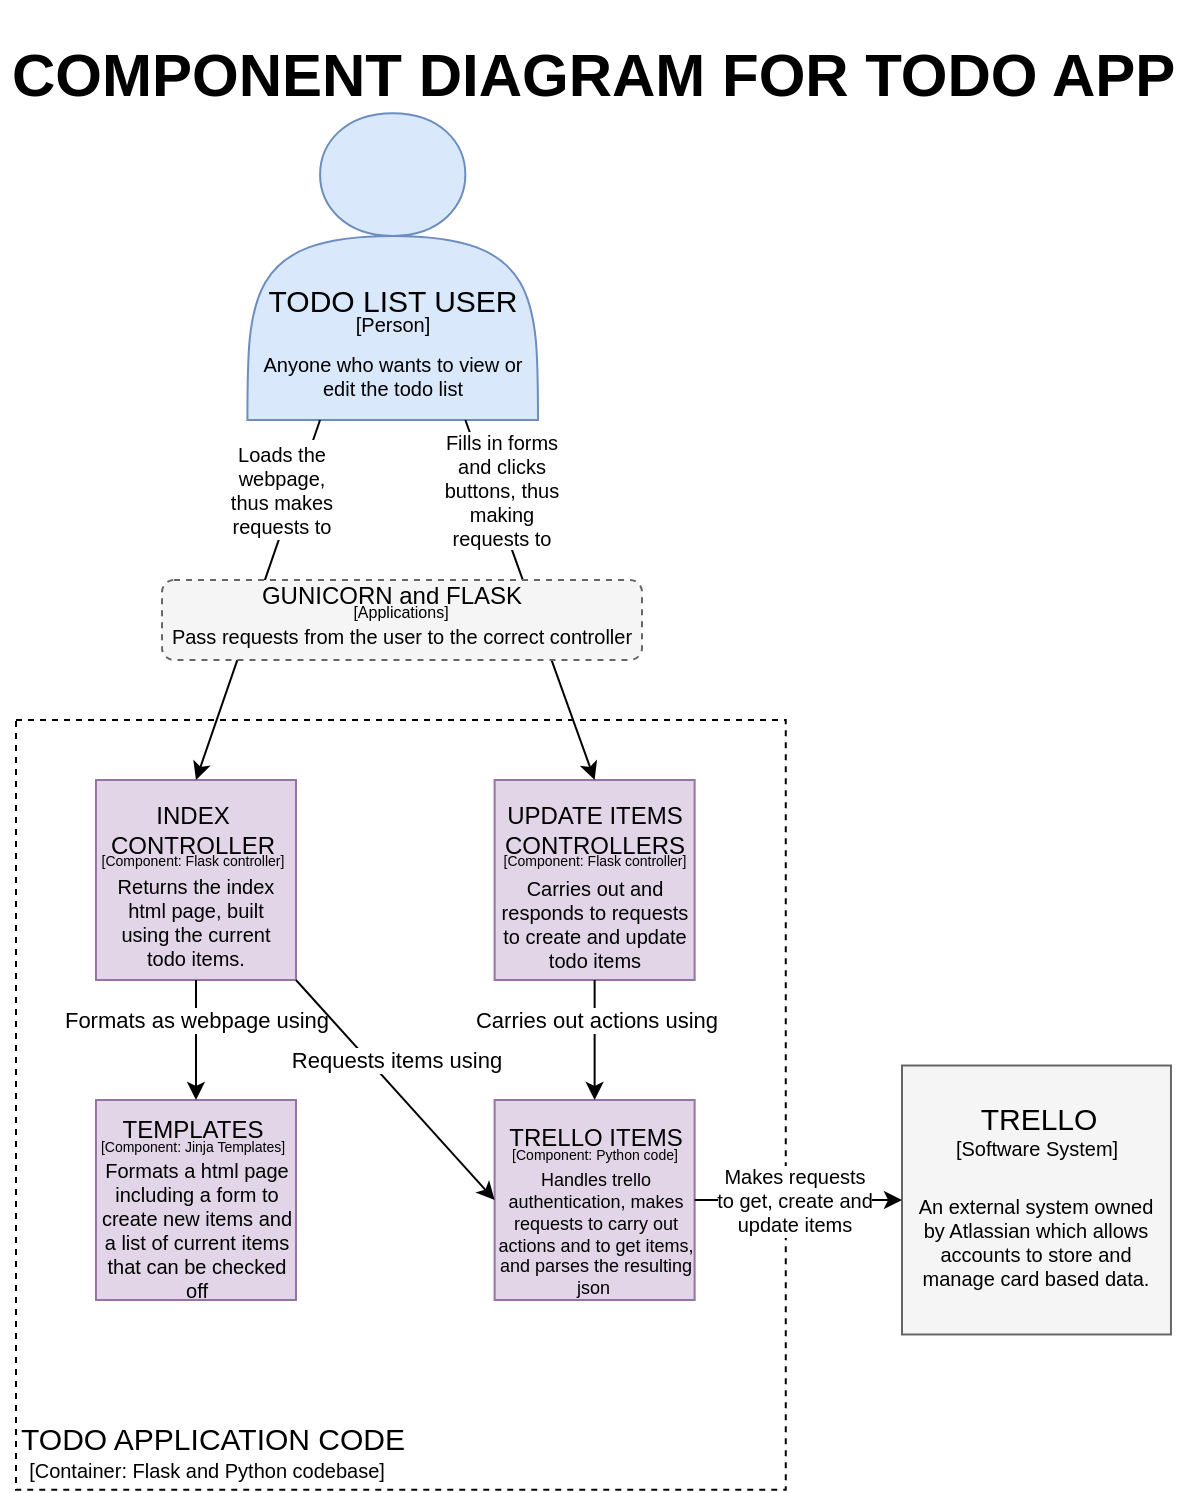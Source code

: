 <mxfile version="17.4.2" type="device"><diagram id="-aGGuwPRnBQ7sbJCZLGH" name="Page-1"><mxGraphModel dx="1269" dy="287" grid="1" gridSize="10" guides="1" tooltips="1" connect="1" arrows="1" fold="1" page="1" pageScale="1" pageWidth="827" pageHeight="1169" math="0" shadow="0"><root><mxCell id="0"/><mxCell id="1" parent="0"/><mxCell id="_NwvKuyy20MNWxqWzenU-1" value="&lt;h1&gt;COMPONENT DIAGRAM FOR TODO APP&lt;/h1&gt;" style="text;html=1;strokeColor=none;fillColor=none;spacing=5;spacingTop=-20;whiteSpace=wrap;overflow=hidden;rounded=0;fontSize=15;" parent="1" vertex="1"><mxGeometry x="-760.01" y="10" width="600" height="46.59" as="geometry"/></mxCell><mxCell id="_NwvKuyy20MNWxqWzenU-2" value="" style="whiteSpace=wrap;html=1;aspect=fixed;fontSize=10;dashed=1;fillColor=default;" parent="1" vertex="1"><mxGeometry x="-753" y="360" width="384.88" height="384.88" as="geometry"/></mxCell><mxCell id="_NwvKuyy20MNWxqWzenU-45" value="" style="shape=actor;whiteSpace=wrap;html=1;fillColor=#dae8fc;strokeColor=#6c8ebf;" parent="1" vertex="1"><mxGeometry x="-637.29" y="56.59" width="145.29" height="153.41" as="geometry"/></mxCell><mxCell id="_NwvKuyy20MNWxqWzenU-46" value="&lt;font style=&quot;font-size: 15px;&quot;&gt;TODO LIST USER&lt;/font&gt;" style="text;html=1;align=center;verticalAlign=middle;resizable=0;points=[];autosize=1;strokeColor=none;fillColor=none;fontSize=15;" parent="1" vertex="1"><mxGeometry x="-634.642" y="139.997" width="140" height="20" as="geometry"/></mxCell><mxCell id="_NwvKuyy20MNWxqWzenU-47" value="&lt;font style=&quot;font-size: 10px;&quot;&gt;Anyone who wants to view or edit the todo list&lt;/font&gt;" style="text;html=1;strokeColor=none;fillColor=none;align=center;verticalAlign=middle;whiteSpace=wrap;rounded=0;fontSize=10;" parent="1" vertex="1"><mxGeometry x="-639.369" y="171.852" width="149.447" height="32.418" as="geometry"/></mxCell><mxCell id="_NwvKuyy20MNWxqWzenU-48" value="[Person]" style="text;html=1;align=center;verticalAlign=middle;resizable=0;points=[];autosize=1;strokeColor=none;fillColor=none;fontSize=10;" parent="1" vertex="1"><mxGeometry x="-589.65" y="151.851" width="50" height="20" as="geometry"/></mxCell><mxCell id="_NwvKuyy20MNWxqWzenU-49" value="&lt;font style=&quot;font-size: 15px&quot;&gt;TODO APPLICATION CODE&lt;/font&gt;" style="text;html=1;align=center;verticalAlign=middle;resizable=0;points=[];autosize=1;strokeColor=none;fillColor=none;fontSize=10;" parent="1" vertex="1"><mxGeometry x="-760.01" y="708.997" width="210" height="20" as="geometry"/></mxCell><mxCell id="_NwvKuyy20MNWxqWzenU-50" value="&lt;font style=&quot;font-size: 10px&quot;&gt;[Container: Flask and Python codebase]&lt;/font&gt;" style="text;html=1;align=center;verticalAlign=middle;resizable=0;points=[];autosize=1;strokeColor=none;fillColor=none;fontSize=5;" parent="1" vertex="1"><mxGeometry x="-753.007" y="729.872" width="190" height="10" as="geometry"/></mxCell><mxCell id="_NwvKuyy20MNWxqWzenU-51" value="" style="whiteSpace=wrap;html=1;aspect=fixed;fontSize=10;strokeColor=#666666;fillColor=#f5f5f5;fontColor=#333333;" parent="1" vertex="1"><mxGeometry x="-310" y="532.76" width="134.48" height="134.48" as="geometry"/></mxCell><mxCell id="_NwvKuyy20MNWxqWzenU-52" value="&lt;font style=&quot;font-size: 15px&quot;&gt;TRELLO&lt;/font&gt;" style="text;html=1;align=center;verticalAlign=middle;resizable=0;points=[];autosize=1;strokeColor=none;fillColor=none;fontSize=10;" parent="1" vertex="1"><mxGeometry x="-277.291" y="548.578" width="70" height="20" as="geometry"/></mxCell><mxCell id="_NwvKuyy20MNWxqWzenU-53" value="&lt;font style=&quot;font-size: 10px&quot;&gt;[Software System]&lt;/font&gt;" style="text;html=1;align=center;verticalAlign=middle;resizable=0;points=[];autosize=1;strokeColor=none;fillColor=none;fontSize=5;" parent="1" vertex="1"><mxGeometry x="-292.756" y="569.242" width="100" height="10" as="geometry"/></mxCell><mxCell id="_NwvKuyy20MNWxqWzenU-54" value="&lt;font style=&quot;font-size: 10px&quot;&gt;An external system owned by Atlassian which allows accounts to store and manage card based data.&lt;/font&gt;" style="text;html=1;strokeColor=none;fillColor=none;align=center;verticalAlign=top;whiteSpace=wrap;rounded=0;fontSize=5;" parent="1" vertex="1"><mxGeometry x="-307.76" y="590.862" width="130" height="70.37" as="geometry"/></mxCell><mxCell id="_NwvKuyy20MNWxqWzenU-55" value="" style="whiteSpace=wrap;html=1;aspect=fixed;fillColor=#e1d5e7;strokeColor=#9673a6;" parent="1" vertex="1"><mxGeometry x="-713.01" y="390" width="100" height="100" as="geometry"/></mxCell><mxCell id="_NwvKuyy20MNWxqWzenU-56" value="INDEX CONTROLLER" style="text;html=1;strokeColor=none;fillColor=none;align=center;verticalAlign=middle;whiteSpace=wrap;rounded=0;" parent="1" vertex="1"><mxGeometry x="-713.01" y="400" width="97.36" height="30" as="geometry"/></mxCell><mxCell id="_NwvKuyy20MNWxqWzenU-57" value="" style="whiteSpace=wrap;html=1;aspect=fixed;fillColor=#e1d5e7;strokeColor=#9673a6;" parent="1" vertex="1"><mxGeometry x="-513.69" y="550" width="100" height="100" as="geometry"/></mxCell><mxCell id="_NwvKuyy20MNWxqWzenU-58" value="TRELLO ITEMS" style="text;html=1;strokeColor=none;fillColor=none;align=center;verticalAlign=middle;whiteSpace=wrap;rounded=0;" parent="1" vertex="1"><mxGeometry x="-510.36" y="553.62" width="93.67" height="30" as="geometry"/></mxCell><mxCell id="_NwvKuyy20MNWxqWzenU-59" value="" style="whiteSpace=wrap;html=1;aspect=fixed;fillColor=#e1d5e7;strokeColor=#9673a6;" parent="1" vertex="1"><mxGeometry x="-513.69" y="390" width="100" height="100" as="geometry"/></mxCell><mxCell id="_NwvKuyy20MNWxqWzenU-60" value="UPDATE ITEMS CONTROLLERS" style="text;html=1;strokeColor=none;fillColor=none;align=center;verticalAlign=middle;whiteSpace=wrap;rounded=0;" parent="1" vertex="1"><mxGeometry x="-527.37" y="400" width="127.36" height="30" as="geometry"/></mxCell><mxCell id="_NwvKuyy20MNWxqWzenU-61" value="" style="whiteSpace=wrap;html=1;aspect=fixed;fillColor=#e1d5e7;strokeColor=#9673a6;" parent="1" vertex="1"><mxGeometry x="-713.01" y="550" width="100" height="100" as="geometry"/></mxCell><mxCell id="_NwvKuyy20MNWxqWzenU-62" value="TEMPLATES" style="text;html=1;strokeColor=none;fillColor=none;align=center;verticalAlign=middle;whiteSpace=wrap;rounded=0;" parent="1" vertex="1"><mxGeometry x="-728.01" y="550" width="127.36" height="30" as="geometry"/></mxCell><mxCell id="_NwvKuyy20MNWxqWzenU-69" value="" style="endArrow=classic;html=1;rounded=0;exitX=0.75;exitY=1;exitDx=0;exitDy=0;entryX=0.5;entryY=0;entryDx=0;entryDy=0;" parent="1" source="_NwvKuyy20MNWxqWzenU-45" target="_NwvKuyy20MNWxqWzenU-59" edge="1"><mxGeometry relative="1" as="geometry"><mxPoint x="-540" y="260" as="sourcePoint"/><mxPoint x="-480" y="480" as="targetPoint"/></mxGeometry></mxCell><mxCell id="_NwvKuyy20MNWxqWzenU-71" value="" style="endArrow=classic;html=1;rounded=0;exitX=0.25;exitY=1;exitDx=0;exitDy=0;entryX=0.5;entryY=0;entryDx=0;entryDy=0;" parent="1" source="_NwvKuyy20MNWxqWzenU-45" target="_NwvKuyy20MNWxqWzenU-55" edge="1"><mxGeometry relative="1" as="geometry"><mxPoint x="-580" y="360" as="sourcePoint"/><mxPoint x="-480" y="360" as="targetPoint"/></mxGeometry></mxCell><mxCell id="_NwvKuyy20MNWxqWzenU-73" value="" style="endArrow=classic;html=1;rounded=0;exitX=0.5;exitY=1;exitDx=0;exitDy=0;entryX=0.5;entryY=0;entryDx=0;entryDy=0;" parent="1" source="_NwvKuyy20MNWxqWzenU-55" target="_NwvKuyy20MNWxqWzenU-61" edge="1"><mxGeometry relative="1" as="geometry"><mxPoint x="-573" y="430" as="sourcePoint"/><mxPoint x="-473" y="430" as="targetPoint"/></mxGeometry></mxCell><mxCell id="_NwvKuyy20MNWxqWzenU-74" value="Formats as webpage using" style="edgeLabel;resizable=0;html=1;align=center;verticalAlign=middle;fillColor=none;" parent="_NwvKuyy20MNWxqWzenU-73" connectable="0" vertex="1"><mxGeometry relative="1" as="geometry"><mxPoint y="-10" as="offset"/></mxGeometry></mxCell><mxCell id="_NwvKuyy20MNWxqWzenU-75" value="" style="endArrow=classic;html=1;rounded=0;exitX=1;exitY=1;exitDx=0;exitDy=0;entryX=0;entryY=0.5;entryDx=0;entryDy=0;" parent="1" source="_NwvKuyy20MNWxqWzenU-55" target="_NwvKuyy20MNWxqWzenU-57" edge="1"><mxGeometry relative="1" as="geometry"><mxPoint x="-573" y="430" as="sourcePoint"/><mxPoint x="-473" y="430" as="targetPoint"/></mxGeometry></mxCell><mxCell id="_NwvKuyy20MNWxqWzenU-76" value="Requests items using" style="edgeLabel;resizable=0;html=1;align=center;verticalAlign=middle;fillColor=none;" parent="_NwvKuyy20MNWxqWzenU-75" connectable="0" vertex="1"><mxGeometry relative="1" as="geometry"><mxPoint y="-15" as="offset"/></mxGeometry></mxCell><mxCell id="_NwvKuyy20MNWxqWzenU-77" value="" style="endArrow=classic;html=1;rounded=0;exitX=0.5;exitY=1;exitDx=0;exitDy=0;" parent="1" source="_NwvKuyy20MNWxqWzenU-59" target="_NwvKuyy20MNWxqWzenU-57" edge="1"><mxGeometry relative="1" as="geometry"><mxPoint x="-573" y="430" as="sourcePoint"/><mxPoint x="-473" y="430" as="targetPoint"/></mxGeometry></mxCell><mxCell id="_NwvKuyy20MNWxqWzenU-78" value="Carries out actions using" style="edgeLabel;resizable=0;html=1;align=center;verticalAlign=middle;fillColor=none;" parent="_NwvKuyy20MNWxqWzenU-77" connectable="0" vertex="1"><mxGeometry relative="1" as="geometry"><mxPoint y="-10" as="offset"/></mxGeometry></mxCell><mxCell id="_NwvKuyy20MNWxqWzenU-79" value="" style="endArrow=classic;html=1;rounded=0;exitX=1;exitY=0.5;exitDx=0;exitDy=0;entryX=0;entryY=0.5;entryDx=0;entryDy=0;" parent="1" source="_NwvKuyy20MNWxqWzenU-57" target="_NwvKuyy20MNWxqWzenU-51" edge="1"><mxGeometry relative="1" as="geometry"><mxPoint x="-573" y="490" as="sourcePoint"/><mxPoint x="-473" y="490" as="targetPoint"/></mxGeometry></mxCell><mxCell id="_NwvKuyy20MNWxqWzenU-80" value="Makes requests &lt;br style=&quot;font-size: 10px;&quot;&gt;to get, create and&lt;br style=&quot;font-size: 10px;&quot;&gt;update items" style="edgeLabel;resizable=0;html=1;align=center;verticalAlign=middle;fillColor=none;fontSize=10;" parent="_NwvKuyy20MNWxqWzenU-79" connectable="0" vertex="1"><mxGeometry relative="1" as="geometry"><mxPoint x="-3" as="offset"/></mxGeometry></mxCell><mxCell id="_NwvKuyy20MNWxqWzenU-81" value="&lt;span style=&quot;font-size: 10px ; background-color: rgb(255 , 255 , 255)&quot;&gt;Loads the webpage, thus&amp;nbsp;makes requests to&lt;/span&gt;" style="text;html=1;align=center;verticalAlign=middle;whiteSpace=wrap;rounded=0;fontSize=10;fillColor=default;" parent="1" vertex="1"><mxGeometry x="-649.65" y="220" width="60" height="50" as="geometry"/></mxCell><mxCell id="_NwvKuyy20MNWxqWzenU-85" value="&lt;span style=&quot;font-size: 10px ; background-color: rgb(255 , 255 , 255)&quot;&gt;Fills in forms and clicks buttons, thus making requests to&lt;/span&gt;" style="text;html=1;align=center;verticalAlign=middle;whiteSpace=wrap;rounded=0;fontSize=10;fillColor=default;" parent="1" vertex="1"><mxGeometry x="-539.65" y="220" width="60" height="50" as="geometry"/></mxCell><mxCell id="_NwvKuyy20MNWxqWzenU-89" value="" style="rounded=1;whiteSpace=wrap;html=1;dashed=1;fontSize=10;fillColor=#f5f5f5;fontColor=#333333;strokeColor=#666666;" parent="1" vertex="1"><mxGeometry x="-680" y="290" width="240" height="40" as="geometry"/></mxCell><mxCell id="_NwvKuyy20MNWxqWzenU-90" value="GUNICORN and FLASK" style="text;html=1;strokeColor=none;fillColor=none;align=center;verticalAlign=middle;whiteSpace=wrap;rounded=0;" parent="1" vertex="1"><mxGeometry x="-690" y="293" width="250" height="10" as="geometry"/></mxCell><mxCell id="_NwvKuyy20MNWxqWzenU-91" value="[Applications]" style="text;html=1;align=center;verticalAlign=middle;resizable=0;points=[];autosize=1;strokeColor=none;fillColor=none;fontSize=8;" parent="1" vertex="1"><mxGeometry x="-591.0" y="296.001" width="60" height="20" as="geometry"/></mxCell><mxCell id="_NwvKuyy20MNWxqWzenU-92" value="&lt;span style=&quot;font-size: 10px&quot;&gt;Pass requests from the user to the correct controller&lt;/span&gt;" style="text;html=1;align=center;verticalAlign=middle;whiteSpace=wrap;rounded=0;fontSize=10;fillColor=none;" parent="1" vertex="1"><mxGeometry x="-680.01" y="293" width="240.01" height="50" as="geometry"/></mxCell><mxCell id="_NwvKuyy20MNWxqWzenU-94" value="Returns the index html page, built using the current todo items." style="text;html=1;strokeColor=none;fillColor=none;align=center;verticalAlign=middle;whiteSpace=wrap;rounded=0;dashed=1;fontSize=10;" parent="1" vertex="1"><mxGeometry x="-708.01" y="436" width="90" height="50" as="geometry"/></mxCell><mxCell id="_NwvKuyy20MNWxqWzenU-95" value="Carries out and responds to requests to create and update todo items" style="text;html=1;strokeColor=none;fillColor=none;align=center;verticalAlign=middle;whiteSpace=wrap;rounded=0;dashed=1;fontSize=10;" parent="1" vertex="1"><mxGeometry x="-512.87" y="437" width="98.69" height="49" as="geometry"/></mxCell><mxCell id="_NwvKuyy20MNWxqWzenU-96" value="[Component: Flask controller]" style="text;html=1;strokeColor=none;fillColor=none;align=center;verticalAlign=middle;whiteSpace=wrap;rounded=0;dashed=1;fontSize=7;" parent="1" vertex="1"><mxGeometry x="-717.84" y="429" width="107.02" height="4" as="geometry"/></mxCell><mxCell id="_NwvKuyy20MNWxqWzenU-97" value="[Component: Flask controller]" style="text;html=1;strokeColor=none;fillColor=none;align=center;verticalAlign=middle;whiteSpace=wrap;rounded=0;dashed=1;fontSize=7;" parent="1" vertex="1"><mxGeometry x="-517.03" y="429" width="107.02" height="4" as="geometry"/></mxCell><mxCell id="_NwvKuyy20MNWxqWzenU-98" value="[Component: Jinja Templates]" style="text;html=1;strokeColor=none;fillColor=none;align=center;verticalAlign=middle;whiteSpace=wrap;rounded=0;dashed=1;fontSize=7;" parent="1" vertex="1"><mxGeometry x="-717.84" y="572" width="107.02" height="4" as="geometry"/></mxCell><mxCell id="_NwvKuyy20MNWxqWzenU-99" value="[Component: Python code]" style="text;html=1;strokeColor=none;fillColor=none;align=center;verticalAlign=middle;whiteSpace=wrap;rounded=0;dashed=1;fontSize=7;" parent="1" vertex="1"><mxGeometry x="-517.2" y="576" width="107.02" height="4" as="geometry"/></mxCell><mxCell id="_NwvKuyy20MNWxqWzenU-100" value="Handles trello authentication, makes requests to carry out actions and to get items, and parses the resulting json&amp;nbsp;" style="text;html=1;strokeColor=none;fillColor=none;align=center;verticalAlign=middle;whiteSpace=wrap;rounded=0;dashed=1;fontSize=9;" parent="1" vertex="1"><mxGeometry x="-513.69" y="592.51" width="102.38" height="49" as="geometry"/></mxCell><mxCell id="_NwvKuyy20MNWxqWzenU-101" value="Formats a html page including a form to create new items and a list of current items that can be checked off" style="text;html=1;strokeColor=none;fillColor=none;align=center;verticalAlign=middle;whiteSpace=wrap;rounded=0;dashed=1;fontSize=10;" parent="1" vertex="1"><mxGeometry x="-712.33" y="589.86" width="99.33" height="50" as="geometry"/></mxCell></root></mxGraphModel></diagram></mxfile>